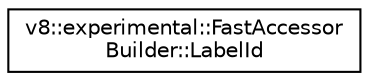 digraph "Graphical Class Hierarchy"
{
  edge [fontname="Helvetica",fontsize="10",labelfontname="Helvetica",labelfontsize="10"];
  node [fontname="Helvetica",fontsize="10",shape=record];
  rankdir="LR";
  Node1 [label="v8::experimental::FastAccessor\lBuilder::LabelId",height=0.2,width=0.4,color="black", fillcolor="white", style="filled",URL="$structv8_1_1experimental_1_1FastAccessorBuilder_1_1LabelId.html"];
}
